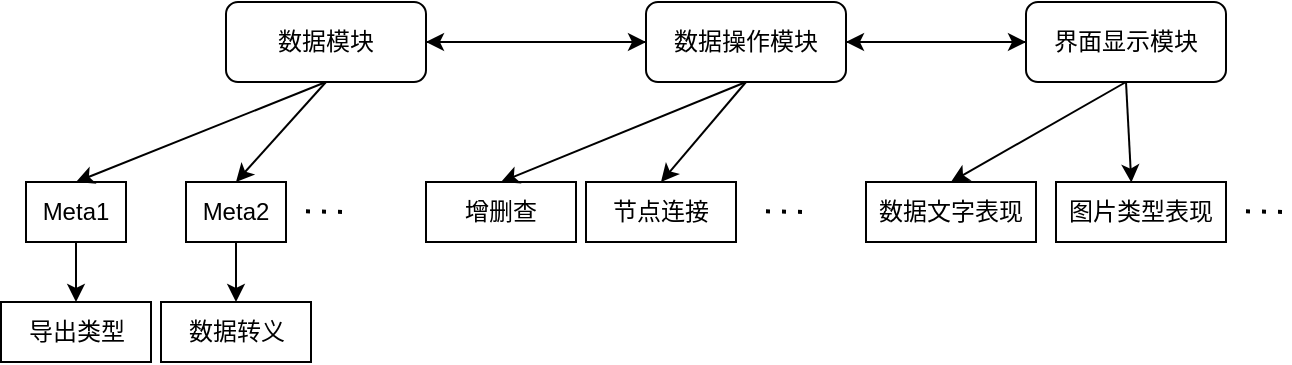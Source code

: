 <mxfile version="13.10.0" type="github">
  <diagram id="C5RBs43oDa-KdzZeNtuy" name="Page-1">
    <mxGraphModel dx="981" dy="548" grid="1" gridSize="10" guides="1" tooltips="1" connect="1" arrows="1" fold="1" page="1" pageScale="1" pageWidth="827" pageHeight="1169" math="0" shadow="0">
      <root>
        <mxCell id="WIyWlLk6GJQsqaUBKTNV-0" />
        <mxCell id="WIyWlLk6GJQsqaUBKTNV-1" parent="WIyWlLk6GJQsqaUBKTNV-0" />
        <mxCell id="WQ-BB8RawupvZ2W_KCgM-4" style="edgeStyle=orthogonalEdgeStyle;rounded=0;orthogonalLoop=1;jettySize=auto;html=1;exitX=1;exitY=0.5;exitDx=0;exitDy=0;entryX=0;entryY=0.5;entryDx=0;entryDy=0;" edge="1" parent="WIyWlLk6GJQsqaUBKTNV-1" source="WQ-BB8RawupvZ2W_KCgM-0" target="WQ-BB8RawupvZ2W_KCgM-1">
          <mxGeometry relative="1" as="geometry" />
        </mxCell>
        <mxCell id="WQ-BB8RawupvZ2W_KCgM-0" value="数据模块" style="rounded=1;whiteSpace=wrap;html=1;" vertex="1" parent="WIyWlLk6GJQsqaUBKTNV-1">
          <mxGeometry x="190" y="150" width="100" height="40" as="geometry" />
        </mxCell>
        <mxCell id="WQ-BB8RawupvZ2W_KCgM-5" style="edgeStyle=orthogonalEdgeStyle;rounded=0;orthogonalLoop=1;jettySize=auto;html=1;exitX=0;exitY=0.5;exitDx=0;exitDy=0;entryX=1;entryY=0.5;entryDx=0;entryDy=0;" edge="1" parent="WIyWlLk6GJQsqaUBKTNV-1" source="WQ-BB8RawupvZ2W_KCgM-1" target="WQ-BB8RawupvZ2W_KCgM-0">
          <mxGeometry relative="1" as="geometry" />
        </mxCell>
        <mxCell id="WQ-BB8RawupvZ2W_KCgM-6" style="edgeStyle=orthogonalEdgeStyle;rounded=0;orthogonalLoop=1;jettySize=auto;html=1;exitX=1;exitY=0.5;exitDx=0;exitDy=0;" edge="1" parent="WIyWlLk6GJQsqaUBKTNV-1" source="WQ-BB8RawupvZ2W_KCgM-1" target="WQ-BB8RawupvZ2W_KCgM-2">
          <mxGeometry relative="1" as="geometry" />
        </mxCell>
        <mxCell id="WQ-BB8RawupvZ2W_KCgM-1" value="数据操作模块" style="rounded=1;whiteSpace=wrap;html=1;" vertex="1" parent="WIyWlLk6GJQsqaUBKTNV-1">
          <mxGeometry x="400" y="150" width="100" height="40" as="geometry" />
        </mxCell>
        <mxCell id="WQ-BB8RawupvZ2W_KCgM-7" style="edgeStyle=orthogonalEdgeStyle;rounded=0;orthogonalLoop=1;jettySize=auto;html=1;exitX=0;exitY=0.5;exitDx=0;exitDy=0;" edge="1" parent="WIyWlLk6GJQsqaUBKTNV-1" source="WQ-BB8RawupvZ2W_KCgM-2" target="WQ-BB8RawupvZ2W_KCgM-1">
          <mxGeometry relative="1" as="geometry">
            <mxPoint x="500" y="174.759" as="targetPoint" />
          </mxGeometry>
        </mxCell>
        <mxCell id="WQ-BB8RawupvZ2W_KCgM-2" value="界面显示模块" style="rounded=1;whiteSpace=wrap;html=1;" vertex="1" parent="WIyWlLk6GJQsqaUBKTNV-1">
          <mxGeometry x="590" y="150" width="100" height="40" as="geometry" />
        </mxCell>
        <mxCell id="WQ-BB8RawupvZ2W_KCgM-14" style="edgeStyle=orthogonalEdgeStyle;rounded=0;orthogonalLoop=1;jettySize=auto;html=1;exitX=0.5;exitY=1;exitDx=0;exitDy=0;entryX=0.5;entryY=0;entryDx=0;entryDy=0;" edge="1" parent="WIyWlLk6GJQsqaUBKTNV-1" source="WQ-BB8RawupvZ2W_KCgM-8" target="WQ-BB8RawupvZ2W_KCgM-17">
          <mxGeometry relative="1" as="geometry">
            <mxPoint x="114.862" y="310" as="targetPoint" />
            <Array as="points" />
          </mxGeometry>
        </mxCell>
        <mxCell id="WQ-BB8RawupvZ2W_KCgM-8" value="Meta1" style="rounded=0;whiteSpace=wrap;html=1;" vertex="1" parent="WIyWlLk6GJQsqaUBKTNV-1">
          <mxGeometry x="90" y="240" width="50" height="30" as="geometry" />
        </mxCell>
        <mxCell id="WQ-BB8RawupvZ2W_KCgM-10" value="" style="endArrow=classic;html=1;exitX=0.5;exitY=1;exitDx=0;exitDy=0;entryX=0.5;entryY=0;entryDx=0;entryDy=0;" edge="1" parent="WIyWlLk6GJQsqaUBKTNV-1" source="WQ-BB8RawupvZ2W_KCgM-0" target="WQ-BB8RawupvZ2W_KCgM-8">
          <mxGeometry width="50" height="50" relative="1" as="geometry">
            <mxPoint x="380" y="320" as="sourcePoint" />
            <mxPoint x="430" y="270" as="targetPoint" />
          </mxGeometry>
        </mxCell>
        <mxCell id="WQ-BB8RawupvZ2W_KCgM-20" style="edgeStyle=orthogonalEdgeStyle;rounded=0;orthogonalLoop=1;jettySize=auto;html=1;exitX=0.5;exitY=1;exitDx=0;exitDy=0;entryX=0.5;entryY=0;entryDx=0;entryDy=0;" edge="1" parent="WIyWlLk6GJQsqaUBKTNV-1" source="WQ-BB8RawupvZ2W_KCgM-11" target="WQ-BB8RawupvZ2W_KCgM-19">
          <mxGeometry relative="1" as="geometry" />
        </mxCell>
        <mxCell id="WQ-BB8RawupvZ2W_KCgM-11" value="Meta2" style="rounded=0;whiteSpace=wrap;html=1;" vertex="1" parent="WIyWlLk6GJQsqaUBKTNV-1">
          <mxGeometry x="170" y="240" width="50" height="30" as="geometry" />
        </mxCell>
        <mxCell id="WQ-BB8RawupvZ2W_KCgM-13" value="" style="endArrow=classic;html=1;exitX=0.5;exitY=1;exitDx=0;exitDy=0;entryX=0.5;entryY=0;entryDx=0;entryDy=0;" edge="1" parent="WIyWlLk6GJQsqaUBKTNV-1" source="WQ-BB8RawupvZ2W_KCgM-0" target="WQ-BB8RawupvZ2W_KCgM-11">
          <mxGeometry width="50" height="50" relative="1" as="geometry">
            <mxPoint x="200" y="350" as="sourcePoint" />
            <mxPoint x="250" y="300" as="targetPoint" />
          </mxGeometry>
        </mxCell>
        <mxCell id="WQ-BB8RawupvZ2W_KCgM-17" value="导出类型" style="rounded=0;whiteSpace=wrap;html=1;" vertex="1" parent="WIyWlLk6GJQsqaUBKTNV-1">
          <mxGeometry x="77.5" y="300" width="75" height="30" as="geometry" />
        </mxCell>
        <mxCell id="WQ-BB8RawupvZ2W_KCgM-19" value="数据转义" style="rounded=0;whiteSpace=wrap;html=1;" vertex="1" parent="WIyWlLk6GJQsqaUBKTNV-1">
          <mxGeometry x="157.5" y="300" width="75" height="30" as="geometry" />
        </mxCell>
        <mxCell id="WQ-BB8RawupvZ2W_KCgM-21" value="" style="endArrow=none;dashed=1;html=1;dashPattern=1 3;strokeWidth=2;" edge="1" parent="WIyWlLk6GJQsqaUBKTNV-1">
          <mxGeometry width="50" height="50" relative="1" as="geometry">
            <mxPoint x="230" y="254.66" as="sourcePoint" />
            <mxPoint x="250" y="255" as="targetPoint" />
          </mxGeometry>
        </mxCell>
        <mxCell id="WQ-BB8RawupvZ2W_KCgM-23" value="增删查" style="rounded=0;whiteSpace=wrap;html=1;" vertex="1" parent="WIyWlLk6GJQsqaUBKTNV-1">
          <mxGeometry x="290" y="240" width="75" height="30" as="geometry" />
        </mxCell>
        <mxCell id="WQ-BB8RawupvZ2W_KCgM-24" value="节点连接" style="rounded=0;whiteSpace=wrap;html=1;" vertex="1" parent="WIyWlLk6GJQsqaUBKTNV-1">
          <mxGeometry x="370" y="240" width="75" height="30" as="geometry" />
        </mxCell>
        <mxCell id="WQ-BB8RawupvZ2W_KCgM-25" value="" style="endArrow=classic;html=1;exitX=0.5;exitY=1;exitDx=0;exitDy=0;entryX=0.5;entryY=0;entryDx=0;entryDy=0;" edge="1" parent="WIyWlLk6GJQsqaUBKTNV-1" source="WQ-BB8RawupvZ2W_KCgM-1" target="WQ-BB8RawupvZ2W_KCgM-23">
          <mxGeometry width="50" height="50" relative="1" as="geometry">
            <mxPoint x="390" y="380" as="sourcePoint" />
            <mxPoint x="440" y="330" as="targetPoint" />
          </mxGeometry>
        </mxCell>
        <mxCell id="WQ-BB8RawupvZ2W_KCgM-27" value="" style="endArrow=classic;html=1;exitX=0.5;exitY=1;exitDx=0;exitDy=0;entryX=0.5;entryY=0;entryDx=0;entryDy=0;" edge="1" parent="WIyWlLk6GJQsqaUBKTNV-1" source="WQ-BB8RawupvZ2W_KCgM-1" target="WQ-BB8RawupvZ2W_KCgM-24">
          <mxGeometry width="50" height="50" relative="1" as="geometry">
            <mxPoint x="460" y="200" as="sourcePoint" />
            <mxPoint x="367.5" y="250" as="targetPoint" />
          </mxGeometry>
        </mxCell>
        <mxCell id="WQ-BB8RawupvZ2W_KCgM-28" value="" style="endArrow=none;dashed=1;html=1;dashPattern=1 3;strokeWidth=2;" edge="1" parent="WIyWlLk6GJQsqaUBKTNV-1">
          <mxGeometry width="50" height="50" relative="1" as="geometry">
            <mxPoint x="460" y="254.66" as="sourcePoint" />
            <mxPoint x="480" y="255" as="targetPoint" />
          </mxGeometry>
        </mxCell>
        <mxCell id="WQ-BB8RawupvZ2W_KCgM-29" value="数据文字表现" style="rounded=0;whiteSpace=wrap;html=1;" vertex="1" parent="WIyWlLk6GJQsqaUBKTNV-1">
          <mxGeometry x="510" y="240" width="85" height="30" as="geometry" />
        </mxCell>
        <mxCell id="WQ-BB8RawupvZ2W_KCgM-30" value="" style="endArrow=classic;html=1;exitX=0.5;exitY=1;exitDx=0;exitDy=0;entryX=0.5;entryY=0;entryDx=0;entryDy=0;" edge="1" parent="WIyWlLk6GJQsqaUBKTNV-1" source="WQ-BB8RawupvZ2W_KCgM-2" target="WQ-BB8RawupvZ2W_KCgM-29">
          <mxGeometry width="50" height="50" relative="1" as="geometry">
            <mxPoint x="670" y="270" as="sourcePoint" />
            <mxPoint x="720" y="220" as="targetPoint" />
          </mxGeometry>
        </mxCell>
        <mxCell id="WQ-BB8RawupvZ2W_KCgM-31" value="图片类型表现" style="rounded=0;whiteSpace=wrap;html=1;" vertex="1" parent="WIyWlLk6GJQsqaUBKTNV-1">
          <mxGeometry x="605" y="240" width="85" height="30" as="geometry" />
        </mxCell>
        <mxCell id="WQ-BB8RawupvZ2W_KCgM-32" value="" style="endArrow=classic;html=1;exitX=0.5;exitY=1;exitDx=0;exitDy=0;entryX=0.443;entryY=0.009;entryDx=0;entryDy=0;entryPerimeter=0;" edge="1" parent="WIyWlLk6GJQsqaUBKTNV-1" source="WQ-BB8RawupvZ2W_KCgM-2" target="WQ-BB8RawupvZ2W_KCgM-31">
          <mxGeometry width="50" height="50" relative="1" as="geometry">
            <mxPoint x="640" y="390" as="sourcePoint" />
            <mxPoint x="690" y="340" as="targetPoint" />
          </mxGeometry>
        </mxCell>
        <mxCell id="WQ-BB8RawupvZ2W_KCgM-33" value="" style="endArrow=none;dashed=1;html=1;dashPattern=1 3;strokeWidth=2;" edge="1" parent="WIyWlLk6GJQsqaUBKTNV-1">
          <mxGeometry width="50" height="50" relative="1" as="geometry">
            <mxPoint x="700" y="254.66" as="sourcePoint" />
            <mxPoint x="720" y="255" as="targetPoint" />
          </mxGeometry>
        </mxCell>
      </root>
    </mxGraphModel>
  </diagram>
</mxfile>
